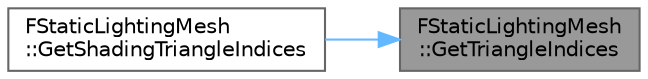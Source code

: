 digraph "FStaticLightingMesh::GetTriangleIndices"
{
 // INTERACTIVE_SVG=YES
 // LATEX_PDF_SIZE
  bgcolor="transparent";
  edge [fontname=Helvetica,fontsize=10,labelfontname=Helvetica,labelfontsize=10];
  node [fontname=Helvetica,fontsize=10,shape=box,height=0.2,width=0.4];
  rankdir="RL";
  Node1 [id="Node000001",label="FStaticLightingMesh\l::GetTriangleIndices",height=0.2,width=0.4,color="gray40", fillcolor="grey60", style="filled", fontcolor="black",tooltip="Accesses a triangle's vertex indices."];
  Node1 -> Node2 [id="edge1_Node000001_Node000002",dir="back",color="steelblue1",style="solid",tooltip=" "];
  Node2 [id="Node000002",label="FStaticLightingMesh\l::GetShadingTriangleIndices",height=0.2,width=0.4,color="grey40", fillcolor="white", style="filled",URL="$dd/dbe/classFStaticLightingMesh.html#a9aff6d93ba23498d691ca01aa32635fa",tooltip="Accesses a triangle's vertex indices for shading."];
}
